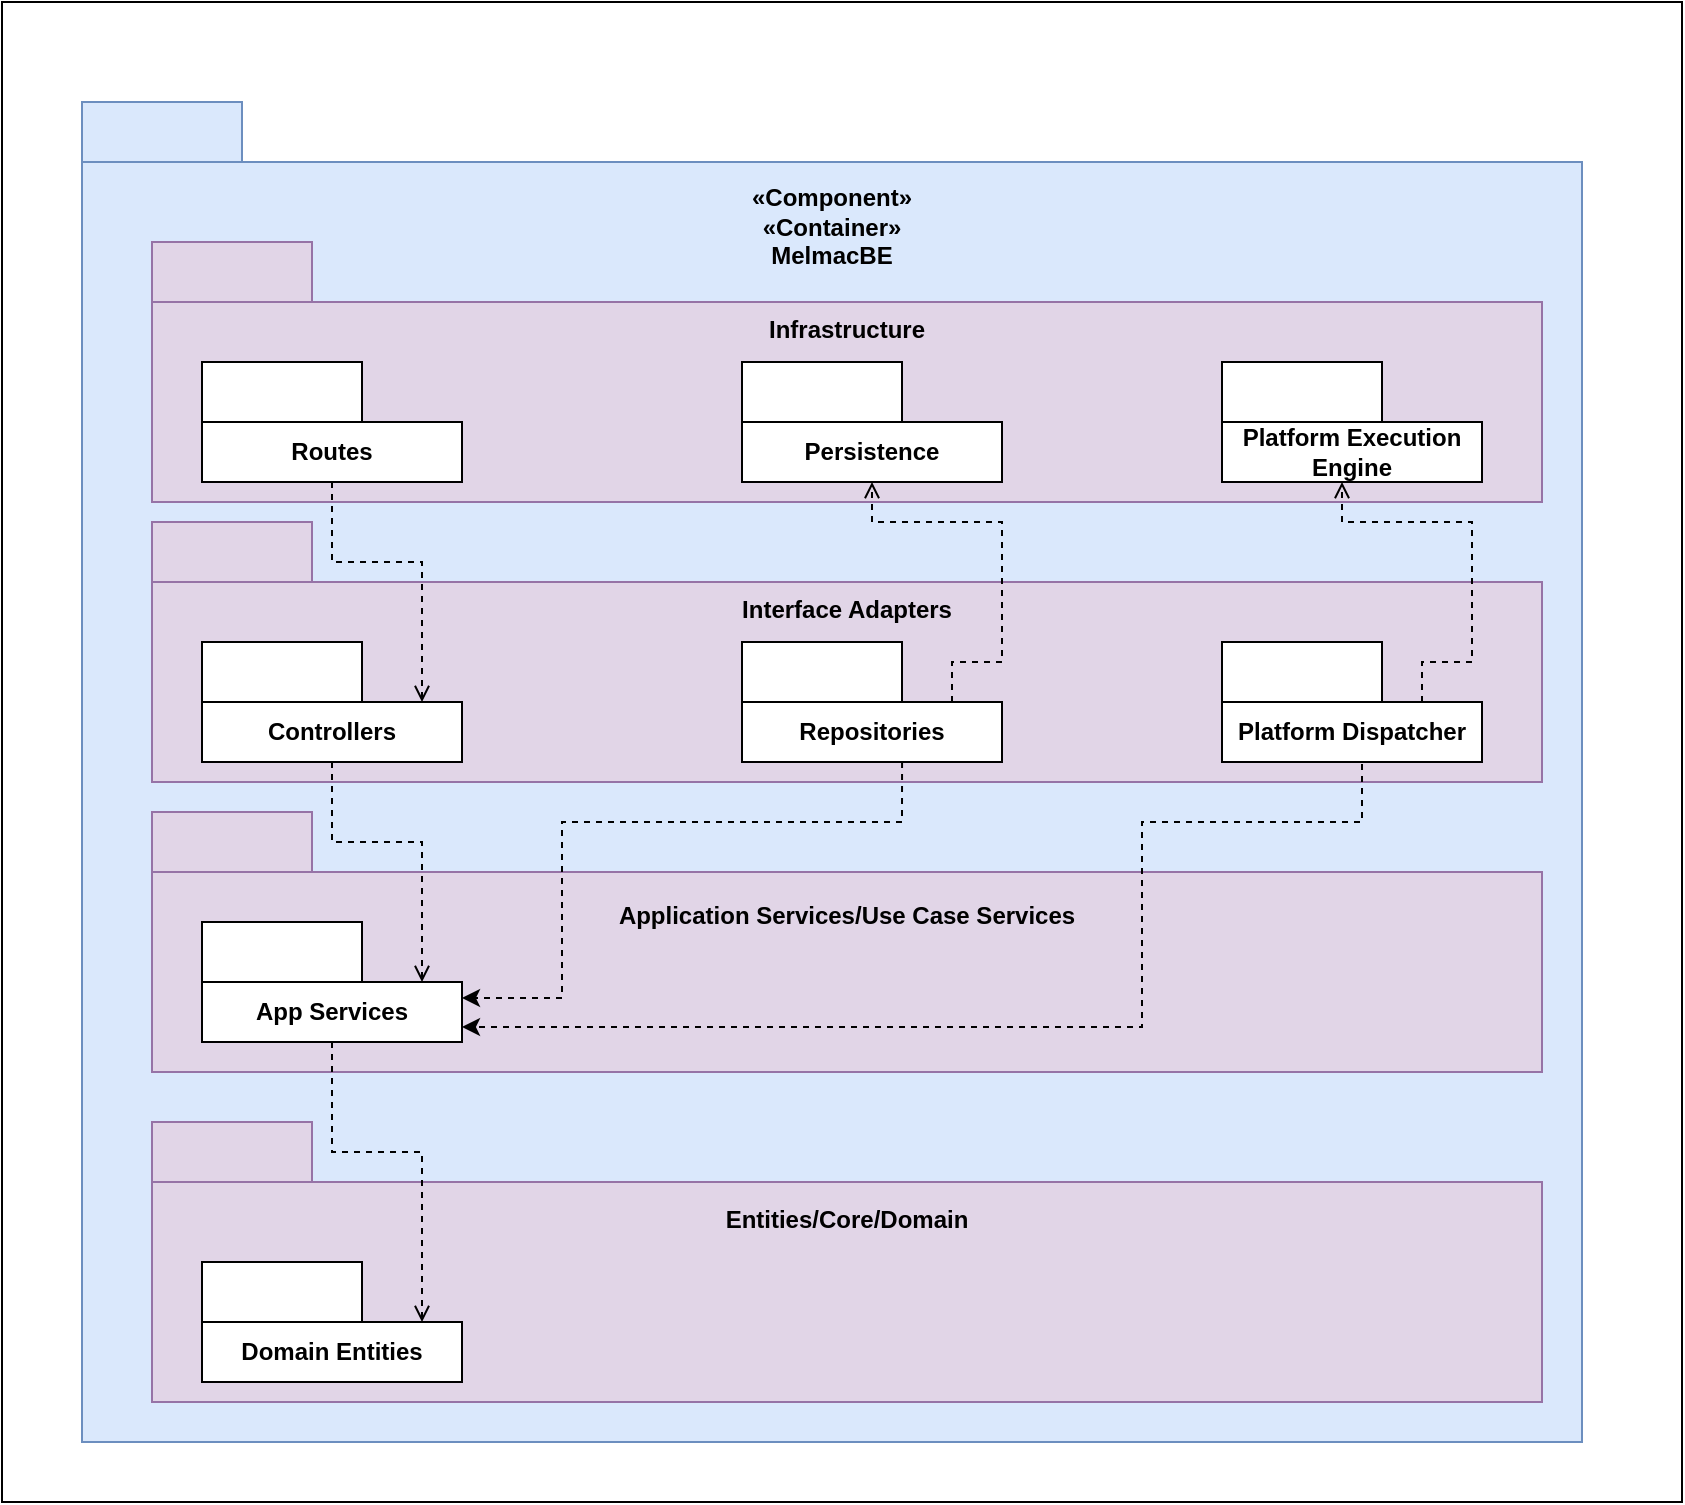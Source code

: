 <mxfile>
    <diagram name="Página-1" id="iKfUgNALWTnXrO9Doz9I">
        <mxGraphModel dx="1103" dy="867" grid="1" gridSize="10" guides="1" tooltips="1" connect="1" arrows="1" fold="1" page="1" pageScale="1" pageWidth="827" pageHeight="1169" math="0" shadow="0">
            <root>
                <mxCell id="0"/>
                <mxCell id="2" value="Untitled Layer" parent="0"/>
                <mxCell id="3" value="" style="rounded=0;whiteSpace=wrap;html=1;" parent="2" vertex="1">
                    <mxGeometry x="350" y="370" width="120" height="60" as="geometry"/>
                </mxCell>
                <mxCell id="4" value="" style="rounded=0;whiteSpace=wrap;html=1;" parent="2" vertex="1">
                    <mxGeometry x="70" y="50" width="840" height="750" as="geometry"/>
                </mxCell>
                <mxCell id="1" parent="0"/>
                <mxCell id="weTy9TFO6DfbXXaI_5BX-1" value="&lt;div&gt;«Component»&lt;/div&gt;&lt;div&gt;«Container»&lt;/div&gt;&lt;div&gt;MelmacBE&lt;/div&gt;&lt;div&gt;&lt;br&gt;&lt;/div&gt;&lt;div&gt;&lt;br&gt;&lt;/div&gt;&lt;div&gt;&lt;br&gt;&lt;/div&gt;&lt;div&gt;&lt;br&gt;&lt;/div&gt;&lt;div&gt;&lt;br&gt;&lt;/div&gt;&lt;div&gt;&lt;br&gt;&lt;/div&gt;&lt;div&gt;&lt;br&gt;&lt;/div&gt;&lt;div&gt;&lt;br&gt;&lt;/div&gt;&lt;div&gt;&lt;br&gt;&lt;/div&gt;&lt;div&gt;&lt;br&gt;&lt;/div&gt;&lt;div&gt;&lt;br&gt;&lt;/div&gt;&lt;div&gt;&lt;br&gt;&lt;/div&gt;&lt;div&gt;&lt;br&gt;&lt;/div&gt;&lt;div&gt;&lt;br&gt;&lt;/div&gt;&lt;div&gt;&lt;br&gt;&lt;/div&gt;&lt;div&gt;&lt;br&gt;&lt;/div&gt;&lt;div&gt;&lt;br&gt;&lt;/div&gt;&lt;div&gt;&lt;br&gt;&lt;/div&gt;&lt;div&gt;&lt;br&gt;&lt;/div&gt;&lt;div&gt;&lt;br&gt;&lt;/div&gt;&lt;div&gt;&lt;br&gt;&lt;/div&gt;&lt;div&gt;&lt;br&gt;&lt;/div&gt;&lt;div&gt;&lt;br&gt;&lt;/div&gt;&lt;div&gt;&lt;br&gt;&lt;/div&gt;&lt;div&gt;&lt;br&gt;&lt;/div&gt;&lt;div&gt;&lt;br&gt;&lt;/div&gt;&lt;div&gt;&lt;br&gt;&lt;/div&gt;&lt;div&gt;&lt;br&gt;&lt;/div&gt;&lt;div&gt;&lt;br&gt;&lt;/div&gt;&lt;div&gt;&lt;br&gt;&lt;/div&gt;&lt;div&gt;&lt;br&gt;&lt;/div&gt;&lt;div&gt;&lt;br&gt;&lt;/div&gt;&lt;div&gt;&lt;br&gt;&lt;/div&gt;&lt;div&gt;&lt;br&gt;&lt;/div&gt;&lt;div&gt;&lt;br&gt;&lt;/div&gt;&lt;div&gt;&lt;br&gt;&lt;/div&gt;&lt;div&gt;&lt;br&gt;&lt;/div&gt;&lt;div&gt;&lt;br&gt;&lt;/div&gt;&lt;div&gt;&lt;br&gt;&lt;/div&gt;&lt;div&gt;&lt;br&gt;&lt;/div&gt;" style="shape=folder;fontStyle=1;tabWidth=80;tabHeight=30;tabPosition=left;html=1;boundedLbl=1;whiteSpace=wrap;fillColor=#dae8fc;strokeColor=#6c8ebf;" parent="1" vertex="1">
                    <mxGeometry x="110" y="100" width="750" height="670" as="geometry"/>
                </mxCell>
                <mxCell id="weTy9TFO6DfbXXaI_5BX-2" value="Infrastructure&lt;div&gt;&lt;br&gt;&lt;/div&gt;&lt;div&gt;&lt;br&gt;&lt;/div&gt;&lt;div&gt;&lt;br&gt;&lt;/div&gt;&lt;div&gt;&lt;br&gt;&lt;/div&gt;&lt;div&gt;&lt;br&gt;&lt;/div&gt;" style="shape=folder;fontStyle=1;tabWidth=80;tabHeight=30;tabPosition=left;html=1;boundedLbl=1;whiteSpace=wrap;fillColor=#e1d5e7;strokeColor=#9673a6;" parent="1" vertex="1">
                    <mxGeometry x="145" y="170" width="695" height="130" as="geometry"/>
                </mxCell>
                <mxCell id="weTy9TFO6DfbXXaI_5BX-3" value="Routes" style="shape=folder;fontStyle=1;tabWidth=80;tabHeight=30;tabPosition=left;html=1;boundedLbl=1;whiteSpace=wrap;" parent="1" vertex="1">
                    <mxGeometry x="170" y="230" width="130" height="60" as="geometry"/>
                </mxCell>
                <mxCell id="weTy9TFO6DfbXXaI_5BX-4" value="Persistence" style="shape=folder;fontStyle=1;tabWidth=80;tabHeight=30;tabPosition=left;html=1;boundedLbl=1;whiteSpace=wrap;" parent="1" vertex="1">
                    <mxGeometry x="440" y="230" width="130" height="60" as="geometry"/>
                </mxCell>
                <mxCell id="weTy9TFO6DfbXXaI_5BX-5" value="&lt;div&gt;Interface Adapters&lt;/div&gt;&lt;div&gt;&lt;br&gt;&lt;/div&gt;&lt;div&gt;&lt;br&gt;&lt;/div&gt;&lt;div&gt;&lt;br&gt;&lt;/div&gt;&lt;div&gt;&lt;br&gt;&lt;/div&gt;&lt;div&gt;&lt;br&gt;&lt;/div&gt;" style="shape=folder;fontStyle=1;tabWidth=80;tabHeight=30;tabPosition=left;html=1;boundedLbl=1;whiteSpace=wrap;fillColor=#e1d5e7;strokeColor=#9673a6;" parent="1" vertex="1">
                    <mxGeometry x="145" y="310" width="695" height="130" as="geometry"/>
                </mxCell>
                <mxCell id="weTy9TFO6DfbXXaI_5BX-6" value="Controllers" style="shape=folder;fontStyle=1;tabWidth=80;tabHeight=30;tabPosition=left;html=1;boundedLbl=1;whiteSpace=wrap;" parent="1" vertex="1">
                    <mxGeometry x="170" y="370" width="130" height="60" as="geometry"/>
                </mxCell>
                <mxCell id="weTy9TFO6DfbXXaI_5BX-7" value="Repositories" style="shape=folder;fontStyle=1;tabWidth=80;tabHeight=30;tabPosition=left;html=1;boundedLbl=1;whiteSpace=wrap;" parent="1" vertex="1">
                    <mxGeometry x="440" y="370" width="130" height="60" as="geometry"/>
                </mxCell>
                <mxCell id="weTy9TFO6DfbXXaI_5BX-8" value="&lt;div&gt;Application Services/Use Case Services&lt;/div&gt;&lt;div&gt;&lt;br&gt;&lt;/div&gt;&lt;div&gt;&lt;br&gt;&lt;/div&gt;&lt;div&gt;&lt;br&gt;&lt;/div&gt;&lt;div&gt;&lt;br&gt;&lt;/div&gt;" style="shape=folder;fontStyle=1;tabWidth=80;tabHeight=30;tabPosition=left;html=1;boundedLbl=1;whiteSpace=wrap;fillColor=#e1d5e7;strokeColor=#9673a6;" parent="1" vertex="1">
                    <mxGeometry x="145" y="455" width="695" height="130" as="geometry"/>
                </mxCell>
                <mxCell id="weTy9TFO6DfbXXaI_5BX-9" value="App Services" style="shape=folder;fontStyle=1;tabWidth=80;tabHeight=30;tabPosition=left;html=1;boundedLbl=1;whiteSpace=wrap;" parent="1" vertex="1">
                    <mxGeometry x="170" y="510" width="130" height="60" as="geometry"/>
                </mxCell>
                <mxCell id="weTy9TFO6DfbXXaI_5BX-10" value="&lt;div&gt;Entities/Core/Domain&lt;/div&gt;&lt;div&gt;&lt;br&gt;&lt;/div&gt;&lt;div&gt;&lt;br&gt;&lt;/div&gt;&lt;div&gt;&lt;br&gt;&lt;/div&gt;&lt;div&gt;&lt;br&gt;&lt;/div&gt;&lt;div&gt;&lt;br&gt;&lt;/div&gt;" style="shape=folder;fontStyle=1;tabWidth=80;tabHeight=30;tabPosition=left;html=1;boundedLbl=1;whiteSpace=wrap;fillColor=#e1d5e7;strokeColor=#9673a6;" parent="1" vertex="1">
                    <mxGeometry x="145" y="610" width="695" height="140" as="geometry"/>
                </mxCell>
                <mxCell id="weTy9TFO6DfbXXaI_5BX-11" value="Domain Entities" style="shape=folder;fontStyle=1;tabWidth=80;tabHeight=30;tabPosition=left;html=1;boundedLbl=1;whiteSpace=wrap;" parent="1" vertex="1">
                    <mxGeometry x="170" y="680" width="130" height="60" as="geometry"/>
                </mxCell>
                <mxCell id="O5F1sqgTFVrWXQYDZ0FJ-1" style="edgeStyle=orthogonalEdgeStyle;rounded=0;orthogonalLoop=1;jettySize=auto;html=1;entryX=0;entryY=0;entryDx=110;entryDy=30;entryPerimeter=0;dashed=1;endArrow=open;endFill=0;" parent="1" source="weTy9TFO6DfbXXaI_5BX-3" target="weTy9TFO6DfbXXaI_5BX-6" edge="1">
                    <mxGeometry relative="1" as="geometry"/>
                </mxCell>
                <mxCell id="O5F1sqgTFVrWXQYDZ0FJ-2" style="edgeStyle=orthogonalEdgeStyle;rounded=0;orthogonalLoop=1;jettySize=auto;html=1;entryX=0;entryY=0;entryDx=110;entryDy=30;entryPerimeter=0;dashed=1;endArrow=open;endFill=0;" parent="1" source="weTy9TFO6DfbXXaI_5BX-6" target="weTy9TFO6DfbXXaI_5BX-9" edge="1">
                    <mxGeometry relative="1" as="geometry"/>
                </mxCell>
                <mxCell id="O5F1sqgTFVrWXQYDZ0FJ-3" style="edgeStyle=orthogonalEdgeStyle;rounded=0;orthogonalLoop=1;jettySize=auto;html=1;entryX=0.5;entryY=1;entryDx=0;entryDy=0;entryPerimeter=0;dashed=1;endArrow=open;endFill=0;exitX=0;exitY=0;exitDx=105;exitDy=30;exitPerimeter=0;" parent="1" source="weTy9TFO6DfbXXaI_5BX-7" target="weTy9TFO6DfbXXaI_5BX-4" edge="1">
                    <mxGeometry relative="1" as="geometry">
                        <Array as="points">
                            <mxPoint x="545" y="380"/>
                            <mxPoint x="570" y="380"/>
                            <mxPoint x="570" y="310"/>
                            <mxPoint x="505" y="310"/>
                        </Array>
                    </mxGeometry>
                </mxCell>
                <mxCell id="O5F1sqgTFVrWXQYDZ0FJ-4" style="edgeStyle=orthogonalEdgeStyle;rounded=0;orthogonalLoop=1;jettySize=auto;html=1;dashed=1;entryX=0;entryY=0;entryDx=130;entryDy=37.5;entryPerimeter=0;" parent="1" target="weTy9TFO6DfbXXaI_5BX-9" edge="1">
                    <mxGeometry relative="1" as="geometry">
                        <Array as="points">
                            <mxPoint x="520" y="460"/>
                            <mxPoint x="350" y="460"/>
                            <mxPoint x="350" y="548"/>
                            <mxPoint x="300" y="548"/>
                        </Array>
                        <mxPoint x="520.034" y="430" as="sourcePoint"/>
                        <mxPoint x="310" y="550" as="targetPoint"/>
                    </mxGeometry>
                </mxCell>
                <mxCell id="O5F1sqgTFVrWXQYDZ0FJ-5" style="edgeStyle=orthogonalEdgeStyle;rounded=0;orthogonalLoop=1;jettySize=auto;html=1;entryX=0;entryY=0;entryDx=110;entryDy=30;entryPerimeter=0;dashed=1;endArrow=open;endFill=0;" parent="1" source="weTy9TFO6DfbXXaI_5BX-9" target="weTy9TFO6DfbXXaI_5BX-11" edge="1">
                    <mxGeometry relative="1" as="geometry"/>
                </mxCell>
                <mxCell id="6" value="Platform Dispatcher" style="shape=folder;fontStyle=1;tabWidth=80;tabHeight=30;tabPosition=left;html=1;boundedLbl=1;whiteSpace=wrap;" parent="1" vertex="1">
                    <mxGeometry x="680" y="370" width="130" height="60" as="geometry"/>
                </mxCell>
                <mxCell id="7" value="Platform Execution Engine" style="shape=folder;fontStyle=1;tabWidth=80;tabHeight=30;tabPosition=left;html=1;boundedLbl=1;whiteSpace=wrap;" parent="1" vertex="1">
                    <mxGeometry x="680" y="230" width="130" height="60" as="geometry"/>
                </mxCell>
                <mxCell id="9" style="edgeStyle=orthogonalEdgeStyle;rounded=0;orthogonalLoop=1;jettySize=auto;html=1;entryX=0;entryY=0;entryDx=130;entryDy=52.5;entryPerimeter=0;dashed=1;exitX=0.5;exitY=1;exitDx=0;exitDy=0;exitPerimeter=0;" parent="1" source="6" target="weTy9TFO6DfbXXaI_5BX-9" edge="1">
                    <mxGeometry relative="1" as="geometry">
                        <Array as="points">
                            <mxPoint x="750" y="430"/>
                            <mxPoint x="750" y="460"/>
                            <mxPoint x="640" y="460"/>
                            <mxPoint x="640" y="563"/>
                        </Array>
                        <mxPoint x="760.034" y="430" as="sourcePoint"/>
                        <mxPoint x="540" y="555" as="targetPoint"/>
                    </mxGeometry>
                </mxCell>
                <mxCell id="10" style="edgeStyle=orthogonalEdgeStyle;rounded=0;orthogonalLoop=1;jettySize=auto;html=1;entryX=0.5;entryY=1;entryDx=0;entryDy=0;entryPerimeter=0;dashed=1;endArrow=open;endFill=0;exitX=0;exitY=0;exitDx=105;exitDy=30;exitPerimeter=0;" parent="1" edge="1">
                    <mxGeometry relative="1" as="geometry">
                        <mxPoint x="780" y="400" as="sourcePoint"/>
                        <mxPoint x="740" y="290" as="targetPoint"/>
                        <Array as="points">
                            <mxPoint x="780" y="380"/>
                            <mxPoint x="805" y="380"/>
                            <mxPoint x="805" y="310"/>
                            <mxPoint x="740" y="310"/>
                        </Array>
                    </mxGeometry>
                </mxCell>
            </root>
        </mxGraphModel>
    </diagram>
</mxfile>